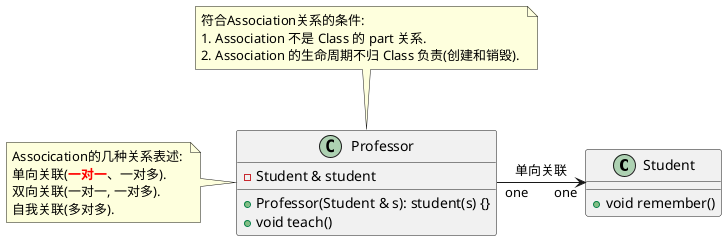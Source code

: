 @startuml "关联: 实线+箭头; 单向一对一"


class Student {
	
	+ void remember()
}


class Professor {
	- Student & student

	+ Professor(Student & s): student(s) {}
	+ void teach()
}


note "Assocication的几种关系表述: \n\
单向关联(<b><color:red>一对一</color></b>、一对多). \n\
双向关联(一对一, 一对多). \n\
自我关联(多对多). \
" as n1

note "符合Association关系的条件:\n\
1. Association 不是 Class 的 part 关系. \n\
2. Association 的生命周期不归 Class 负责(创建和销毁). \
" as n2

Professor .up.  n2
Professor .left. n1
Professor "one"-right-> "one" Student: "单向关联"

@enduml